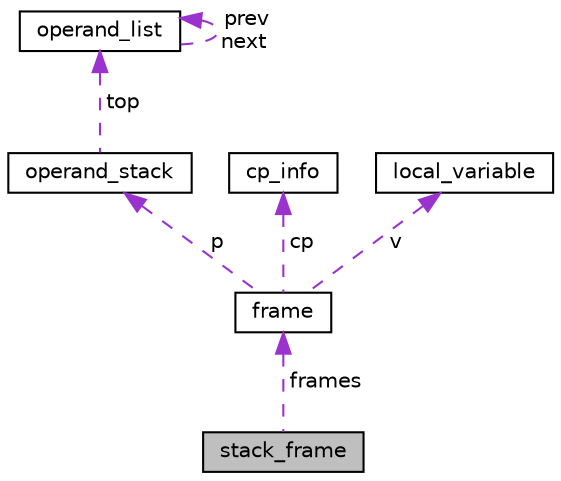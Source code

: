 digraph "stack_frame"
{
 // LATEX_PDF_SIZE
  edge [fontname="Helvetica",fontsize="10",labelfontname="Helvetica",labelfontsize="10"];
  node [fontname="Helvetica",fontsize="10",shape=record];
  Node1 [label="stack_frame",height=0.2,width=0.4,color="black", fillcolor="grey75", style="filled", fontcolor="black",tooltip="Estrutura de dados da pilha de frames."];
  Node2 -> Node1 [dir="back",color="darkorchid3",fontsize="10",style="dashed",label=" frames" ,fontname="Helvetica"];
  Node2 [label="frame",height=0.2,width=0.4,color="black", fillcolor="white", style="filled",URL="$structframe.html",tooltip="Estrutura de dados do frame."];
  Node3 -> Node2 [dir="back",color="darkorchid3",fontsize="10",style="dashed",label=" p" ,fontname="Helvetica"];
  Node3 [label="operand_stack",height=0.2,width=0.4,color="black", fillcolor="white", style="filled",URL="$structoperand__stack.html",tooltip="Estrutura de dados da pilha de operandos."];
  Node4 -> Node3 [dir="back",color="darkorchid3",fontsize="10",style="dashed",label=" top" ,fontname="Helvetica"];
  Node4 [label="operand_list",height=0.2,width=0.4,color="black", fillcolor="white", style="filled",URL="$structoperand__list.html",tooltip="Estrutura de dados da lista de operandos."];
  Node4 -> Node4 [dir="back",color="darkorchid3",fontsize="10",style="dashed",label=" prev\nnext" ,fontname="Helvetica"];
  Node5 -> Node2 [dir="back",color="darkorchid3",fontsize="10",style="dashed",label=" cp" ,fontname="Helvetica"];
  Node5 [label="cp_info",height=0.2,width=0.4,color="black", fillcolor="white", style="filled",URL="$structcp__info.html",tooltip="Estrutura de dados com informações da constant pool."];
  Node6 -> Node2 [dir="back",color="darkorchid3",fontsize="10",style="dashed",label=" v" ,fontname="Helvetica"];
  Node6 [label="local_variable",height=0.2,width=0.4,color="black", fillcolor="white", style="filled",URL="$structlocal__variable.html",tooltip="Estrutura de variáveis locais."];
}
